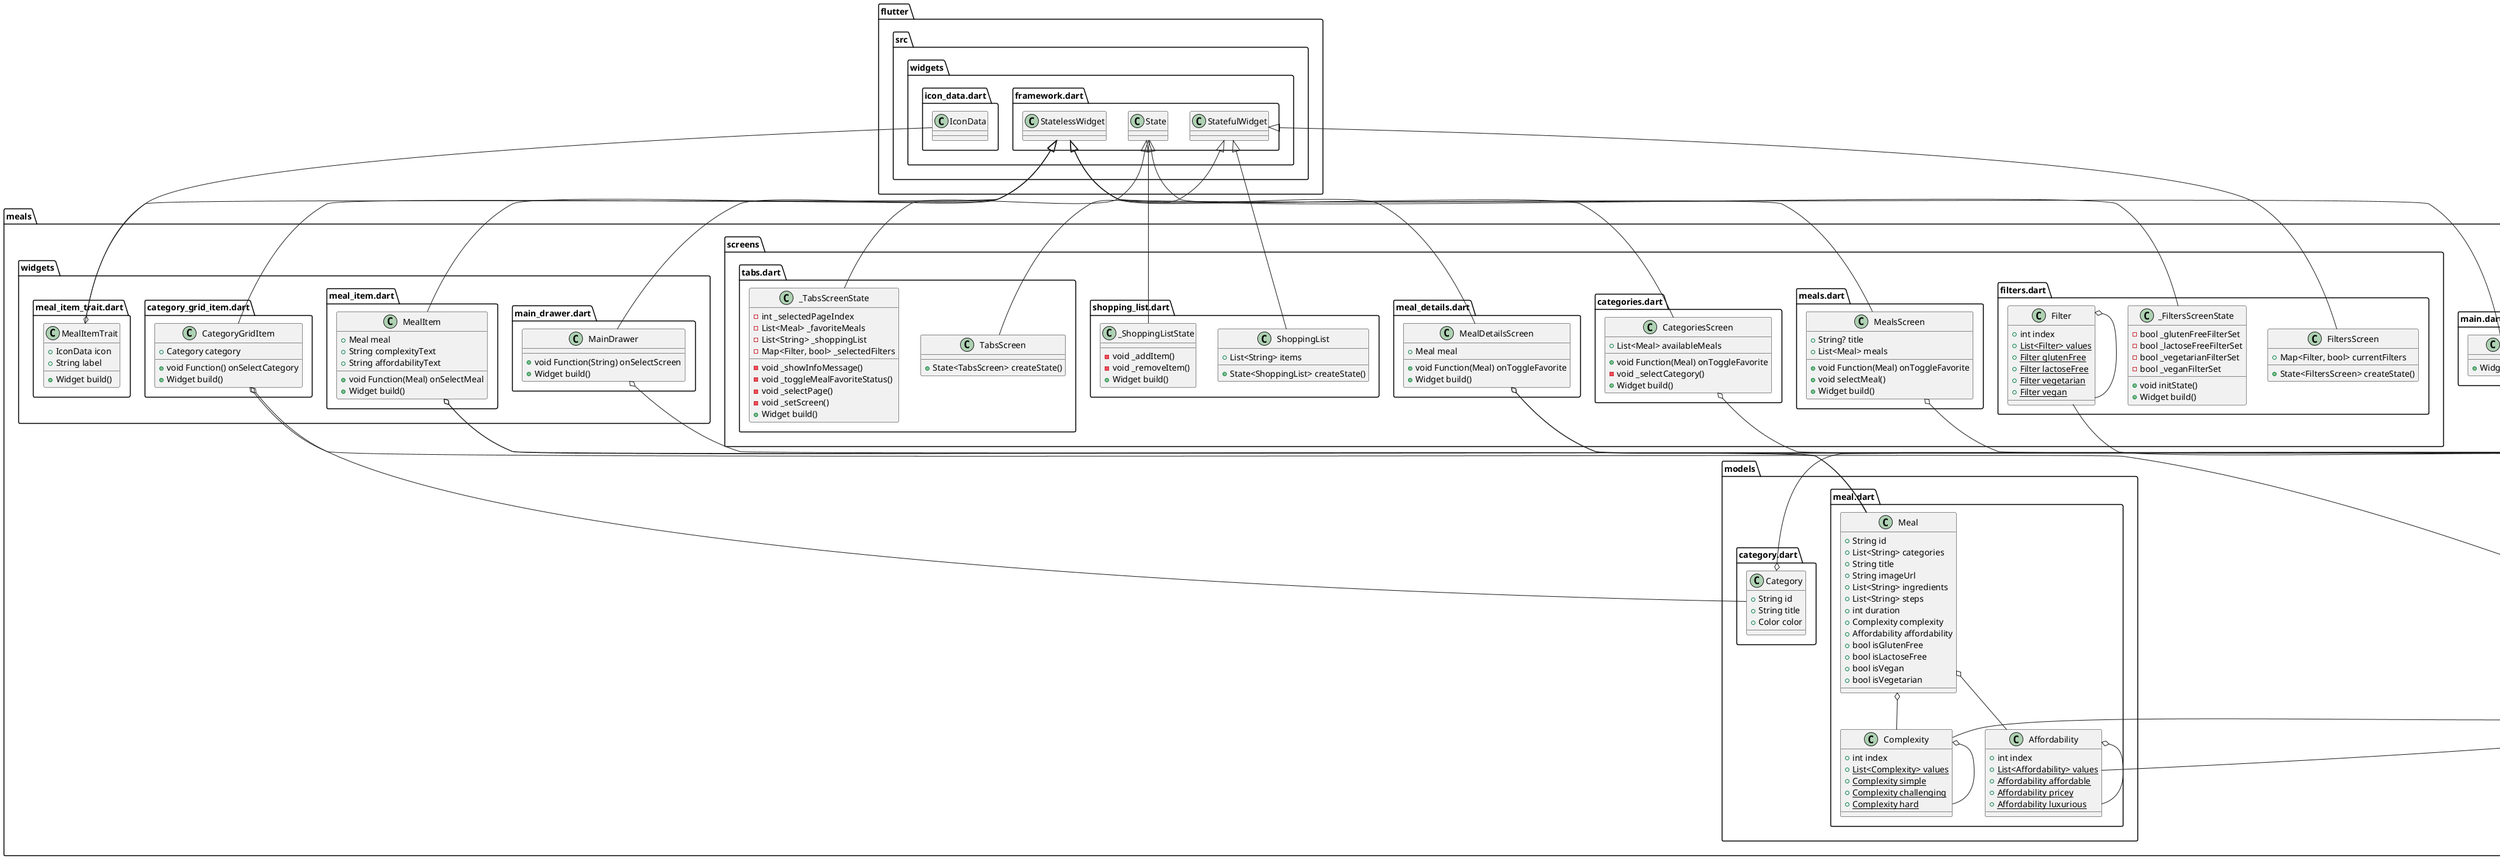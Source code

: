 @startuml meals_diagram
set namespaceSeparator ::

class "meals::main.dart::App" {
  +Widget build()
}

"flutter::src::widgets::framework.dart::StatelessWidget" <|-- "meals::main.dart::App"

class "meals::models::category.dart::Category" {
  +String id
  +String title
  +Color color
}

"meals::models::category.dart::Category" o-- "dart::ui::Color"

class "meals::models::meal.dart::Meal" {
  +String id
  +List<String> categories
  +String title
  +String imageUrl
  +List<String> ingredients
  +List<String> steps
  +int duration
  +Complexity complexity
  +Affordability affordability
  +bool isGlutenFree
  +bool isLactoseFree
  +bool isVegan
  +bool isVegetarian
}

"meals::models::meal.dart::Meal" o-- "meals::models::meal.dart::Complexity"
"meals::models::meal.dart::Meal" o-- "meals::models::meal.dart::Affordability"

class "meals::models::meal.dart::Complexity" {
  +int index
  {static} +List<Complexity> values
  {static} +Complexity simple
  {static} +Complexity challenging
  {static} +Complexity hard
}

"meals::models::meal.dart::Complexity" o-- "meals::models::meal.dart::Complexity"
"dart::core::Enum" <|-- "meals::models::meal.dart::Complexity"

class "meals::models::meal.dart::Affordability" {
  +int index
  {static} +List<Affordability> values
  {static} +Affordability affordable
  {static} +Affordability pricey
  {static} +Affordability luxurious
}

"meals::models::meal.dart::Affordability" o-- "meals::models::meal.dart::Affordability"
"dart::core::Enum" <|-- "meals::models::meal.dart::Affordability"

class "meals::screens::categories.dart::CategoriesScreen" {
  +void Function(Meal) onToggleFavorite
  +List<Meal> availableMeals
  -void _selectCategory()
  +Widget build()
}

"meals::screens::categories.dart::CategoriesScreen" o-- "null::void Function(Meal)"
"flutter::src::widgets::framework.dart::StatelessWidget" <|-- "meals::screens::categories.dart::CategoriesScreen"

class "meals::screens::filters.dart::FiltersScreen" {
  +Map<Filter, bool> currentFilters
  +State<FiltersScreen> createState()
}

"flutter::src::widgets::framework.dart::StatefulWidget" <|-- "meals::screens::filters.dart::FiltersScreen"

class "meals::screens::filters.dart::_FiltersScreenState" {
  -bool _glutenFreeFilterSet
  -bool _lactoseFreeFilterSet
  -bool _vegetarianFilterSet
  -bool _veganFilterSet
  +void initState()
  +Widget build()
}

"flutter::src::widgets::framework.dart::State" <|-- "meals::screens::filters.dart::_FiltersScreenState"

class "meals::screens::filters.dart::Filter" {
  +int index
  {static} +List<Filter> values
  {static} +Filter glutenFree
  {static} +Filter lactoseFree
  {static} +Filter vegetarian
  {static} +Filter vegan
}

"meals::screens::filters.dart::Filter" o-- "meals::screens::filters.dart::Filter"
"dart::core::Enum" <|-- "meals::screens::filters.dart::Filter"

class "meals::screens::meals.dart::MealsScreen" {
  +String? title
  +List<Meal> meals
  +void Function(Meal) onToggleFavorite
  +void selectMeal()
  +Widget build()
}

"meals::screens::meals.dart::MealsScreen" o-- "null::void Function(Meal)"
"flutter::src::widgets::framework.dart::StatelessWidget" <|-- "meals::screens::meals.dart::MealsScreen"

class "meals::screens::meal_details.dart::MealDetailsScreen" {
  +Meal meal
  +void Function(Meal) onToggleFavorite
  +Widget build()
}

"meals::screens::meal_details.dart::MealDetailsScreen" o-- "meals::models::meal.dart::Meal"
"meals::screens::meal_details.dart::MealDetailsScreen" o-- "null::void Function(Meal)"
"flutter::src::widgets::framework.dart::StatelessWidget" <|-- "meals::screens::meal_details.dart::MealDetailsScreen"

class "meals::screens::shopping_list.dart::ShoppingList" {
  +List<String> items
  +State<ShoppingList> createState()
}

"flutter::src::widgets::framework.dart::StatefulWidget" <|-- "meals::screens::shopping_list.dart::ShoppingList"

class "meals::screens::shopping_list.dart::_ShoppingListState" {
  -void _addItem()
  -void _removeItem()
  +Widget build()
}

"flutter::src::widgets::framework.dart::State" <|-- "meals::screens::shopping_list.dart::_ShoppingListState"

class "meals::screens::tabs.dart::TabsScreen" {
  +State<TabsScreen> createState()
}

"flutter::src::widgets::framework.dart::StatefulWidget" <|-- "meals::screens::tabs.dart::TabsScreen"

class "meals::screens::tabs.dart::_TabsScreenState" {
  -int _selectedPageIndex
  -List<Meal> _favoriteMeals
  -List<String> _shoppingList
  -Map<Filter, bool> _selectedFilters
  -void _showInfoMessage()
  -void _toggleMealFavoriteStatus()
  -void _selectPage()
  -void _setScreen()
  +Widget build()
}

"flutter::src::widgets::framework.dart::State" <|-- "meals::screens::tabs.dart::_TabsScreenState"

class "meals::widgets::category_grid_item.dart::CategoryGridItem" {
  +Category category
  +void Function() onSelectCategory
  +Widget build()
}

"meals::widgets::category_grid_item.dart::CategoryGridItem" o-- "meals::models::category.dart::Category"
"meals::widgets::category_grid_item.dart::CategoryGridItem" o-- "null::void Function()"
"flutter::src::widgets::framework.dart::StatelessWidget" <|-- "meals::widgets::category_grid_item.dart::CategoryGridItem"

class "meals::widgets::main_drawer.dart::MainDrawer" {
  +void Function(String) onSelectScreen
  +Widget build()
}

"meals::widgets::main_drawer.dart::MainDrawer" o-- "null::void Function(String)"
"flutter::src::widgets::framework.dart::StatelessWidget" <|-- "meals::widgets::main_drawer.dart::MainDrawer"

class "meals::widgets::meal_item.dart::MealItem" {
  +Meal meal
  +void Function(Meal) onSelectMeal
  +String complexityText
  +String affordabilityText
  +Widget build()
}

"meals::widgets::meal_item.dart::MealItem" o-- "meals::models::meal.dart::Meal"
"meals::widgets::meal_item.dart::MealItem" o-- "null::void Function(Meal)"
"flutter::src::widgets::framework.dart::StatelessWidget" <|-- "meals::widgets::meal_item.dart::MealItem"

class "meals::widgets::meal_item_trait.dart::MealItemTrait" {
  +IconData icon
  +String label
  +Widget build()
}

"meals::widgets::meal_item_trait.dart::MealItemTrait" o-- "flutter::src::widgets::icon_data.dart::IconData"
"flutter::src::widgets::framework.dart::StatelessWidget" <|-- "meals::widgets::meal_item_trait.dart::MealItemTrait"


@enduml
